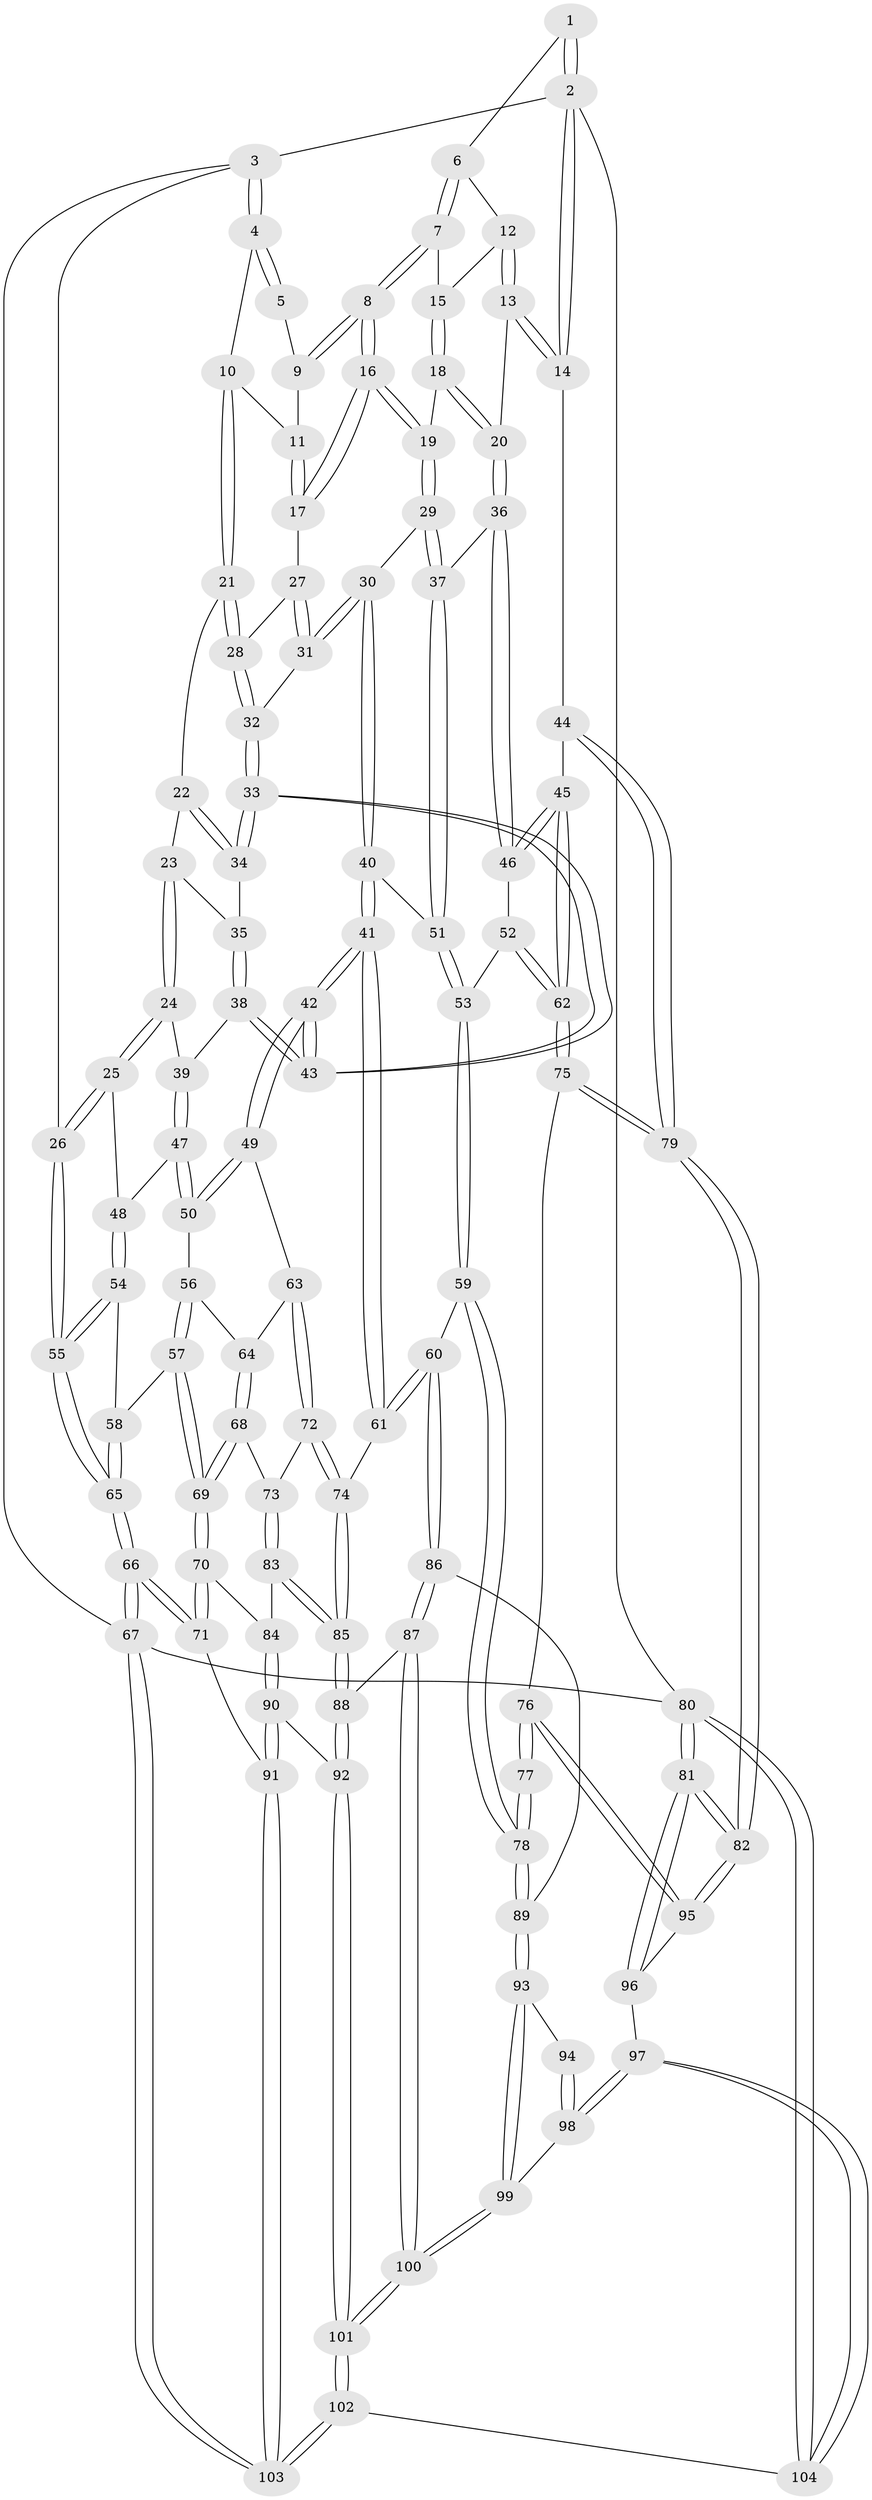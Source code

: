 // Generated by graph-tools (version 1.1) at 2025/51/03/09/25 03:51:04]
// undirected, 104 vertices, 257 edges
graph export_dot {
graph [start="1"]
  node [color=gray90,style=filled];
  1 [pos="+0.7044141777069062+0"];
  2 [pos="+1+0"];
  3 [pos="+0+0"];
  4 [pos="+0.2737151337097398+0"];
  5 [pos="+0.695229722750613+0"];
  6 [pos="+0.7554332047773725+0.04891384970384245"];
  7 [pos="+0.694694472577579+0.0864176926787286"];
  8 [pos="+0.6857223623085499+0.08611465940153047"];
  9 [pos="+0.6634939058208938+0"];
  10 [pos="+0.27423670208234824+0"];
  11 [pos="+0.5663757114288198+0.0734416275003294"];
  12 [pos="+0.7859876233402925+0.061879140896323466"];
  13 [pos="+1+0.0942459355424372"];
  14 [pos="+1+0.03446545808378295"];
  15 [pos="+0.7435282263364866+0.1148454827228249"];
  16 [pos="+0.6252510217868923+0.15597641443709634"];
  17 [pos="+0.607908874442114+0.15058405586755105"];
  18 [pos="+0.806800718316811+0.18628503543895003"];
  19 [pos="+0.6433486166924196+0.1844917896228385"];
  20 [pos="+0.8603725231794228+0.20702203824492343"];
  21 [pos="+0.29642461271750686+0"];
  22 [pos="+0.2769828718568509+0.05498992928505577"];
  23 [pos="+0.2340363054293827+0.17190145773845059"];
  24 [pos="+0.12555034973179927+0.30242449843985014"];
  25 [pos="+0.029113684823066265+0.29618293541418617"];
  26 [pos="+0+0.1816415570242203"];
  27 [pos="+0.56287603421084+0.16901611215513765"];
  28 [pos="+0.4013877921249232+0.13036386477899597"];
  29 [pos="+0.6450566144515827+0.22023853259041923"];
  30 [pos="+0.557489902797143+0.3403174148179629"];
  31 [pos="+0.49376502693382823+0.29332225487763813"];
  32 [pos="+0.43972365566476806+0.28205862169241014"];
  33 [pos="+0.3642535256934376+0.3422903300362795"];
  34 [pos="+0.3483852565420165+0.3215979754982073"];
  35 [pos="+0.2766364010501284+0.26285599629207124"];
  36 [pos="+0.7733901912719912+0.339803370544712"];
  37 [pos="+0.7625744774265633+0.34155794923953076"];
  38 [pos="+0.19967567292237398+0.35395434768413664"];
  39 [pos="+0.17402147246975833+0.3461817313941253"];
  40 [pos="+0.5816127154260254+0.3925226749015064"];
  41 [pos="+0.4098409211132994+0.5537536222153423"];
  42 [pos="+0.3433533142734211+0.4812870651168249"];
  43 [pos="+0.3298797305058961+0.4197975428953311"];
  44 [pos="+1+0.34529038337663454"];
  45 [pos="+0.87353569373566+0.43868639335107024"];
  46 [pos="+0.8268729581284742+0.4026905497679918"];
  47 [pos="+0.1477944987223584+0.45693509952570516"];
  48 [pos="+0.07308329272498983+0.45573001794833085"];
  49 [pos="+0.22256950623307137+0.5148854699227552"];
  50 [pos="+0.1580138827869699+0.47478249362317576"];
  51 [pos="+0.6495364249520427+0.4142374489540978"];
  52 [pos="+0.7530672176985477+0.49816526519932214"];
  53 [pos="+0.6762404299424563+0.5060615208020566"];
  54 [pos="+0.05961844857259927+0.4846467939192321"];
  55 [pos="+0+0.40427328491640796"];
  56 [pos="+0.10860302625932128+0.526235757604325"];
  57 [pos="+0.0664441576794434+0.526619604016582"];
  58 [pos="+0.0624324072047703+0.5202404605246133"];
  59 [pos="+0.6629423586999256+0.6189113325917395"];
  60 [pos="+0.4339967247626175+0.6048515388863982"];
  61 [pos="+0.41672183891925674+0.5837585736220983"];
  62 [pos="+0.8612957623618855+0.5465408318748146"];
  63 [pos="+0.21800367208998334+0.5208116291851106"];
  64 [pos="+0.13896091356634127+0.5503650300491187"];
  65 [pos="+0+0.5462552023805134"];
  66 [pos="+0+0.7470300045840648"];
  67 [pos="+0+1"];
  68 [pos="+0.1299673661499192+0.635284668286553"];
  69 [pos="+0.05306566950517548+0.6430702896484671"];
  70 [pos="+0.012643837081790206+0.6720804857945281"];
  71 [pos="+0+0.7471687206472803"];
  72 [pos="+0.1781824504086484+0.64499979491648"];
  73 [pos="+0.16903885445120342+0.6449574986364619"];
  74 [pos="+0.24092678162918543+0.6807225949967728"];
  75 [pos="+0.8681427496211079+0.5860001443920898"];
  76 [pos="+0.7587465261591386+0.698070566508522"];
  77 [pos="+0.710864613311216+0.6699252013965781"];
  78 [pos="+0.7090600545032746+0.6684015672292221"];
  79 [pos="+1+0.6247201996328966"];
  80 [pos="+1+1"];
  81 [pos="+1+1"];
  82 [pos="+1+0.8858100295495137"];
  83 [pos="+0.13140967970860742+0.7534719407714018"];
  84 [pos="+0.12336344312440778+0.756889331305997"];
  85 [pos="+0.23554897229585653+0.7562888549302171"];
  86 [pos="+0.43824046487268475+0.6676960699634951"];
  87 [pos="+0.31792991064426124+0.8253529523651668"];
  88 [pos="+0.24855632784763765+0.7932239957262881"];
  89 [pos="+0.4952559253465465+0.7705220791296039"];
  90 [pos="+0.10322516972376782+0.8746850174034566"];
  91 [pos="+0.09139341741354315+0.8772470544300026"];
  92 [pos="+0.14715494769448767+0.8831276828401935"];
  93 [pos="+0.5062066625087319+0.803740799849218"];
  94 [pos="+0.6535578388401949+0.7201385275801986"];
  95 [pos="+0.7670789367135278+0.7243089416290913"];
  96 [pos="+0.737075775707219+0.8525507013782715"];
  97 [pos="+0.6298054155936055+0.9357895948019467"];
  98 [pos="+0.5307615838582496+0.8636560271413527"];
  99 [pos="+0.5174856207457535+0.8563279103423226"];
  100 [pos="+0.36415427244483817+0.9239655277486754"];
  101 [pos="+0.3043952673061523+1"];
  102 [pos="+0.3063711749016212+1"];
  103 [pos="+0+1"];
  104 [pos="+0.6166359647521469+1"];
  1 -- 2;
  1 -- 2;
  1 -- 6;
  2 -- 3;
  2 -- 14;
  2 -- 14;
  2 -- 80;
  3 -- 4;
  3 -- 4;
  3 -- 26;
  3 -- 67;
  4 -- 5;
  4 -- 5;
  4 -- 10;
  5 -- 9;
  6 -- 7;
  6 -- 7;
  6 -- 12;
  7 -- 8;
  7 -- 8;
  7 -- 15;
  8 -- 9;
  8 -- 9;
  8 -- 16;
  8 -- 16;
  9 -- 11;
  10 -- 11;
  10 -- 21;
  10 -- 21;
  11 -- 17;
  11 -- 17;
  12 -- 13;
  12 -- 13;
  12 -- 15;
  13 -- 14;
  13 -- 14;
  13 -- 20;
  14 -- 44;
  15 -- 18;
  15 -- 18;
  16 -- 17;
  16 -- 17;
  16 -- 19;
  16 -- 19;
  17 -- 27;
  18 -- 19;
  18 -- 20;
  18 -- 20;
  19 -- 29;
  19 -- 29;
  20 -- 36;
  20 -- 36;
  21 -- 22;
  21 -- 28;
  21 -- 28;
  22 -- 23;
  22 -- 34;
  22 -- 34;
  23 -- 24;
  23 -- 24;
  23 -- 35;
  24 -- 25;
  24 -- 25;
  24 -- 39;
  25 -- 26;
  25 -- 26;
  25 -- 48;
  26 -- 55;
  26 -- 55;
  27 -- 28;
  27 -- 31;
  27 -- 31;
  28 -- 32;
  28 -- 32;
  29 -- 30;
  29 -- 37;
  29 -- 37;
  30 -- 31;
  30 -- 31;
  30 -- 40;
  30 -- 40;
  31 -- 32;
  32 -- 33;
  32 -- 33;
  33 -- 34;
  33 -- 34;
  33 -- 43;
  33 -- 43;
  34 -- 35;
  35 -- 38;
  35 -- 38;
  36 -- 37;
  36 -- 46;
  36 -- 46;
  37 -- 51;
  37 -- 51;
  38 -- 39;
  38 -- 43;
  38 -- 43;
  39 -- 47;
  39 -- 47;
  40 -- 41;
  40 -- 41;
  40 -- 51;
  41 -- 42;
  41 -- 42;
  41 -- 61;
  41 -- 61;
  42 -- 43;
  42 -- 43;
  42 -- 49;
  42 -- 49;
  44 -- 45;
  44 -- 79;
  44 -- 79;
  45 -- 46;
  45 -- 46;
  45 -- 62;
  45 -- 62;
  46 -- 52;
  47 -- 48;
  47 -- 50;
  47 -- 50;
  48 -- 54;
  48 -- 54;
  49 -- 50;
  49 -- 50;
  49 -- 63;
  50 -- 56;
  51 -- 53;
  51 -- 53;
  52 -- 53;
  52 -- 62;
  52 -- 62;
  53 -- 59;
  53 -- 59;
  54 -- 55;
  54 -- 55;
  54 -- 58;
  55 -- 65;
  55 -- 65;
  56 -- 57;
  56 -- 57;
  56 -- 64;
  57 -- 58;
  57 -- 69;
  57 -- 69;
  58 -- 65;
  58 -- 65;
  59 -- 60;
  59 -- 78;
  59 -- 78;
  60 -- 61;
  60 -- 61;
  60 -- 86;
  60 -- 86;
  61 -- 74;
  62 -- 75;
  62 -- 75;
  63 -- 64;
  63 -- 72;
  63 -- 72;
  64 -- 68;
  64 -- 68;
  65 -- 66;
  65 -- 66;
  66 -- 67;
  66 -- 67;
  66 -- 71;
  66 -- 71;
  67 -- 103;
  67 -- 103;
  67 -- 80;
  68 -- 69;
  68 -- 69;
  68 -- 73;
  69 -- 70;
  69 -- 70;
  70 -- 71;
  70 -- 71;
  70 -- 84;
  71 -- 91;
  72 -- 73;
  72 -- 74;
  72 -- 74;
  73 -- 83;
  73 -- 83;
  74 -- 85;
  74 -- 85;
  75 -- 76;
  75 -- 79;
  75 -- 79;
  76 -- 77;
  76 -- 77;
  76 -- 95;
  76 -- 95;
  77 -- 78;
  77 -- 78;
  78 -- 89;
  78 -- 89;
  79 -- 82;
  79 -- 82;
  80 -- 81;
  80 -- 81;
  80 -- 104;
  80 -- 104;
  81 -- 82;
  81 -- 82;
  81 -- 96;
  81 -- 96;
  82 -- 95;
  82 -- 95;
  83 -- 84;
  83 -- 85;
  83 -- 85;
  84 -- 90;
  84 -- 90;
  85 -- 88;
  85 -- 88;
  86 -- 87;
  86 -- 87;
  86 -- 89;
  87 -- 88;
  87 -- 100;
  87 -- 100;
  88 -- 92;
  88 -- 92;
  89 -- 93;
  89 -- 93;
  90 -- 91;
  90 -- 91;
  90 -- 92;
  91 -- 103;
  91 -- 103;
  92 -- 101;
  92 -- 101;
  93 -- 94;
  93 -- 99;
  93 -- 99;
  94 -- 98;
  94 -- 98;
  95 -- 96;
  96 -- 97;
  97 -- 98;
  97 -- 98;
  97 -- 104;
  97 -- 104;
  98 -- 99;
  99 -- 100;
  99 -- 100;
  100 -- 101;
  100 -- 101;
  101 -- 102;
  101 -- 102;
  102 -- 103;
  102 -- 103;
  102 -- 104;
}
